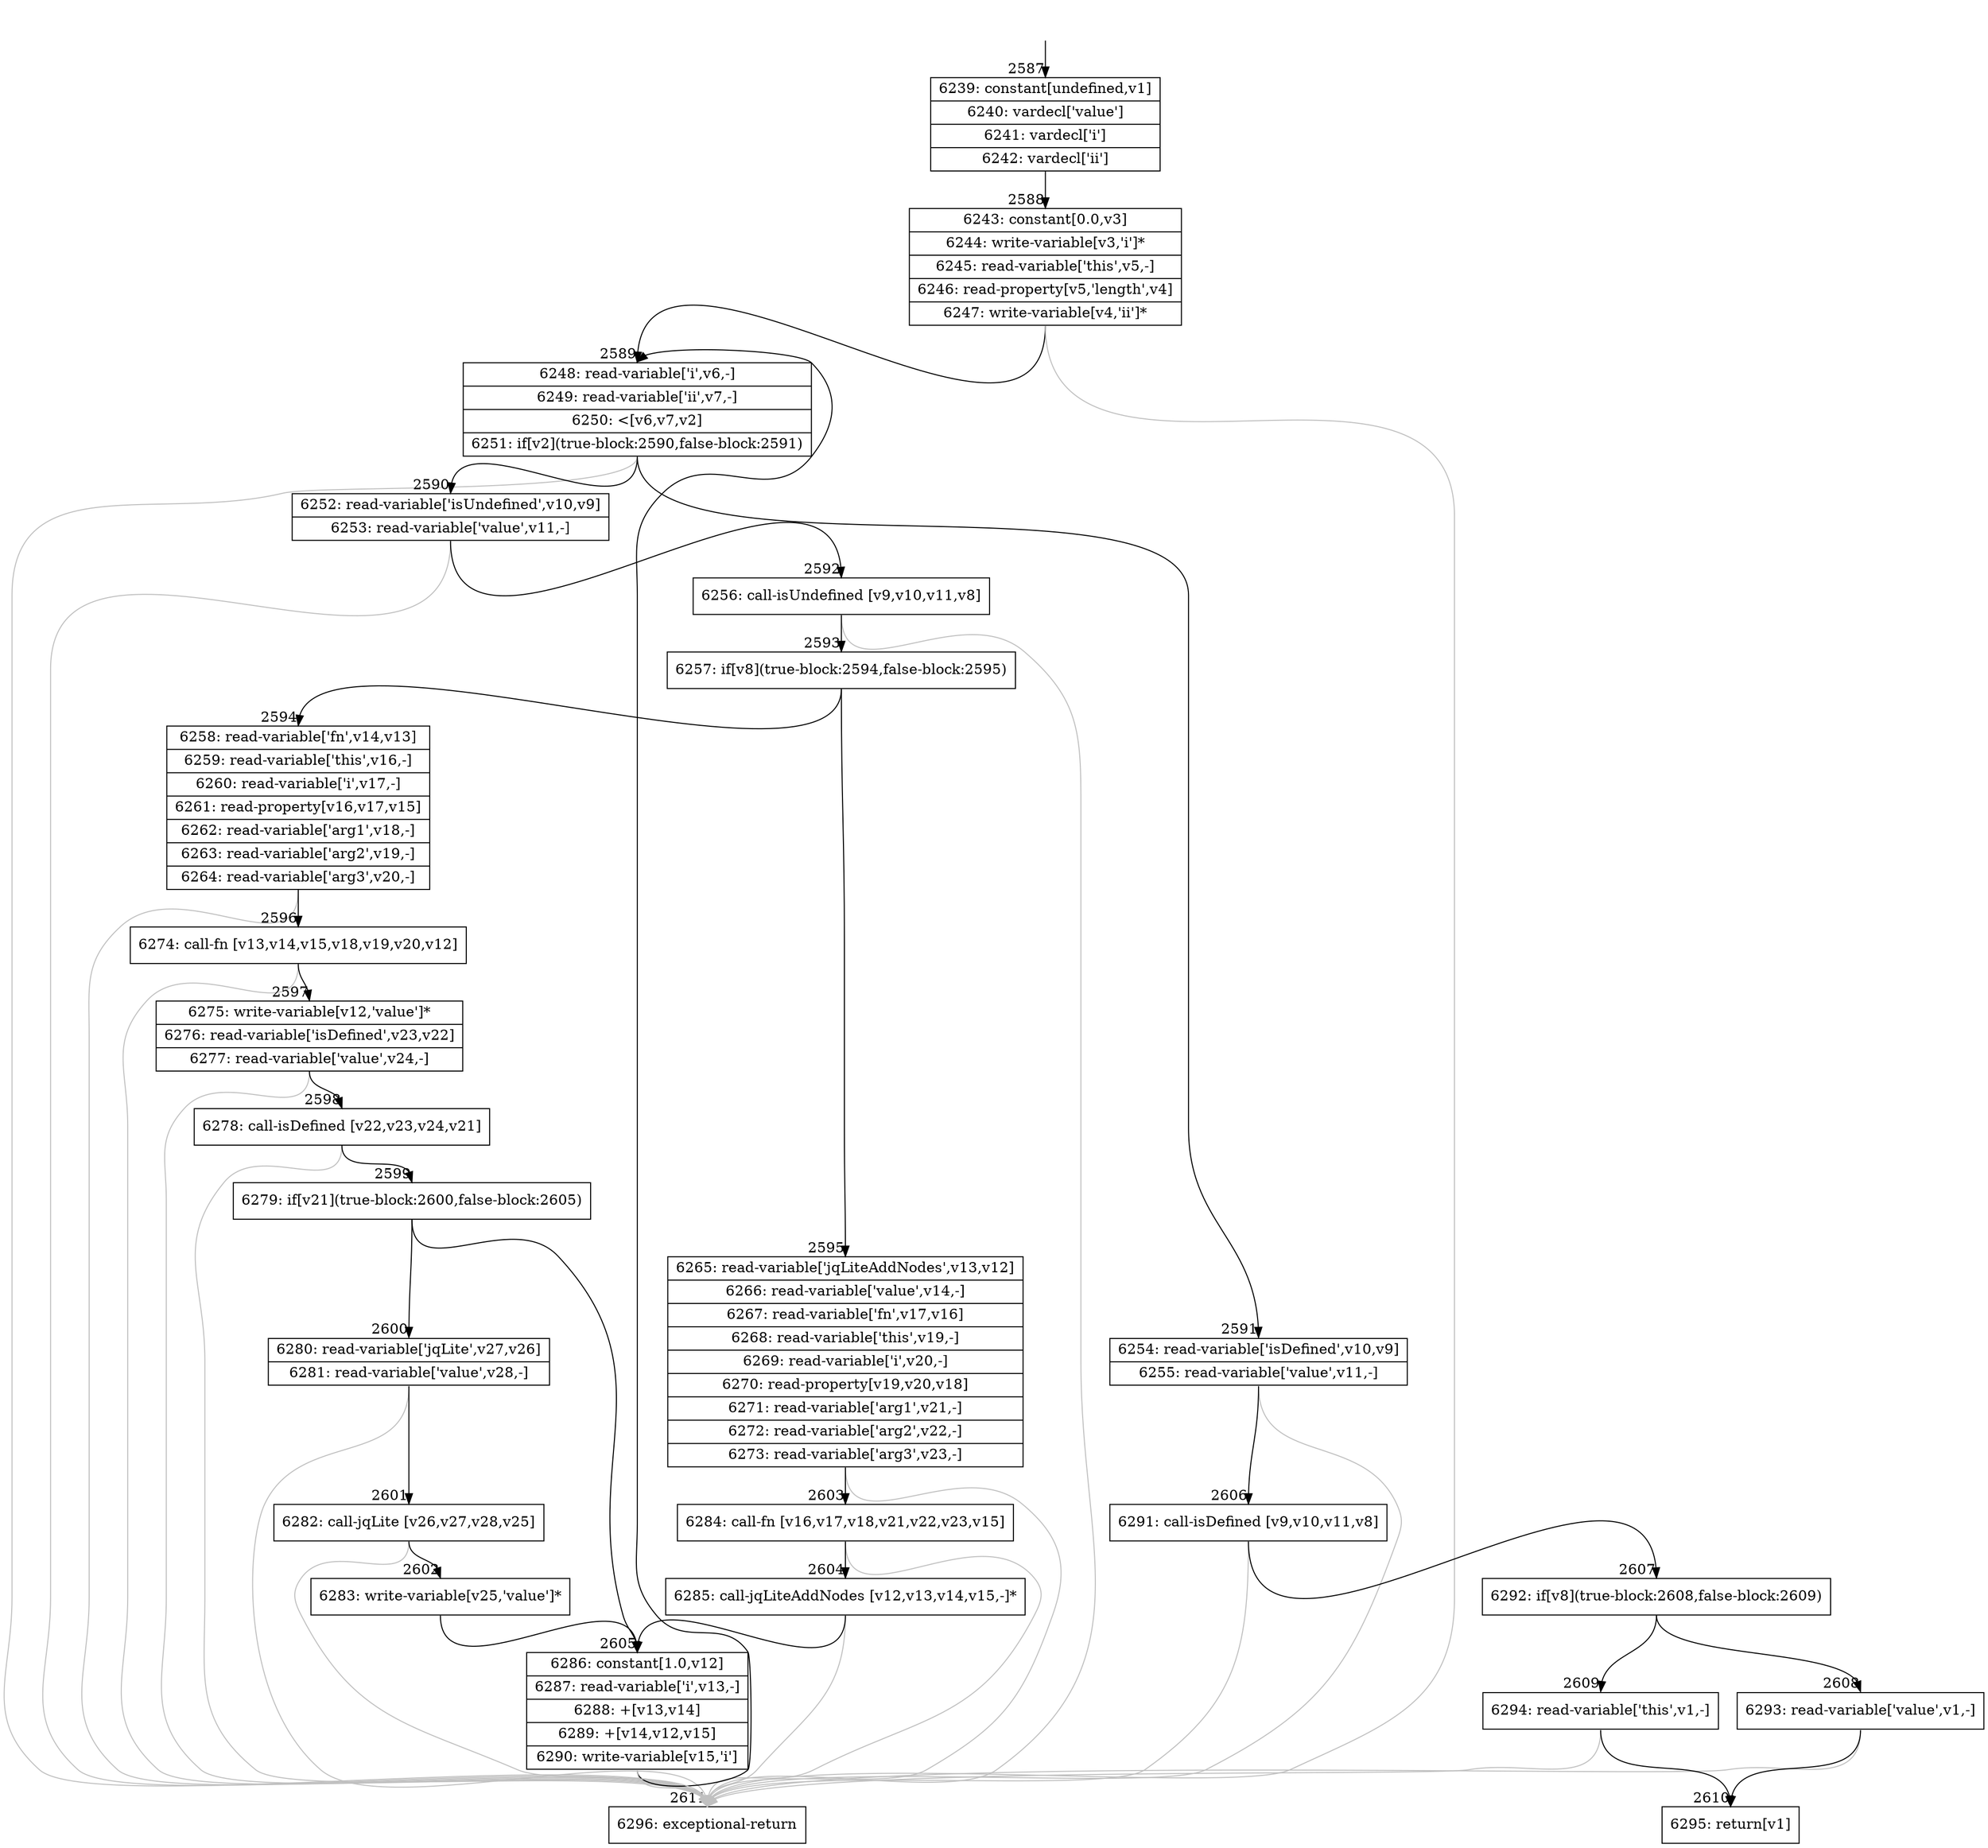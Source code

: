digraph {
rankdir="TD"
BB_entry206[shape=none,label=""];
BB_entry206 -> BB2587 [tailport=s, headport=n, headlabel="    2587"]
BB2587 [shape=record label="{6239: constant[undefined,v1]|6240: vardecl['value']|6241: vardecl['i']|6242: vardecl['ii']}" ] 
BB2587 -> BB2588 [tailport=s, headport=n, headlabel="      2588"]
BB2588 [shape=record label="{6243: constant[0.0,v3]|6244: write-variable[v3,'i']*|6245: read-variable['this',v5,-]|6246: read-property[v5,'length',v4]|6247: write-variable[v4,'ii']*}" ] 
BB2588 -> BB2589 [tailport=s, headport=n, headlabel="      2589"]
BB2588 -> BB2611 [tailport=s, headport=n, color=gray, headlabel="      2611"]
BB2589 [shape=record label="{6248: read-variable['i',v6,-]|6249: read-variable['ii',v7,-]|6250: \<[v6,v7,v2]|6251: if[v2](true-block:2590,false-block:2591)}" ] 
BB2589 -> BB2590 [tailport=s, headport=n, headlabel="      2590"]
BB2589 -> BB2591 [tailport=s, headport=n, headlabel="      2591"]
BB2589 -> BB2611 [tailport=s, headport=n, color=gray]
BB2590 [shape=record label="{6252: read-variable['isUndefined',v10,v9]|6253: read-variable['value',v11,-]}" ] 
BB2590 -> BB2592 [tailport=s, headport=n, headlabel="      2592"]
BB2590 -> BB2611 [tailport=s, headport=n, color=gray]
BB2591 [shape=record label="{6254: read-variable['isDefined',v10,v9]|6255: read-variable['value',v11,-]}" ] 
BB2591 -> BB2606 [tailport=s, headport=n, headlabel="      2606"]
BB2591 -> BB2611 [tailport=s, headport=n, color=gray]
BB2592 [shape=record label="{6256: call-isUndefined [v9,v10,v11,v8]}" ] 
BB2592 -> BB2593 [tailport=s, headport=n, headlabel="      2593"]
BB2592 -> BB2611 [tailport=s, headport=n, color=gray]
BB2593 [shape=record label="{6257: if[v8](true-block:2594,false-block:2595)}" ] 
BB2593 -> BB2594 [tailport=s, headport=n, headlabel="      2594"]
BB2593 -> BB2595 [tailport=s, headport=n, headlabel="      2595"]
BB2594 [shape=record label="{6258: read-variable['fn',v14,v13]|6259: read-variable['this',v16,-]|6260: read-variable['i',v17,-]|6261: read-property[v16,v17,v15]|6262: read-variable['arg1',v18,-]|6263: read-variable['arg2',v19,-]|6264: read-variable['arg3',v20,-]}" ] 
BB2594 -> BB2596 [tailport=s, headport=n, headlabel="      2596"]
BB2594 -> BB2611 [tailport=s, headport=n, color=gray]
BB2595 [shape=record label="{6265: read-variable['jqLiteAddNodes',v13,v12]|6266: read-variable['value',v14,-]|6267: read-variable['fn',v17,v16]|6268: read-variable['this',v19,-]|6269: read-variable['i',v20,-]|6270: read-property[v19,v20,v18]|6271: read-variable['arg1',v21,-]|6272: read-variable['arg2',v22,-]|6273: read-variable['arg3',v23,-]}" ] 
BB2595 -> BB2603 [tailport=s, headport=n, headlabel="      2603"]
BB2595 -> BB2611 [tailport=s, headport=n, color=gray]
BB2596 [shape=record label="{6274: call-fn [v13,v14,v15,v18,v19,v20,v12]}" ] 
BB2596 -> BB2597 [tailport=s, headport=n, headlabel="      2597"]
BB2596 -> BB2611 [tailport=s, headport=n, color=gray]
BB2597 [shape=record label="{6275: write-variable[v12,'value']*|6276: read-variable['isDefined',v23,v22]|6277: read-variable['value',v24,-]}" ] 
BB2597 -> BB2598 [tailport=s, headport=n, headlabel="      2598"]
BB2597 -> BB2611 [tailport=s, headport=n, color=gray]
BB2598 [shape=record label="{6278: call-isDefined [v22,v23,v24,v21]}" ] 
BB2598 -> BB2599 [tailport=s, headport=n, headlabel="      2599"]
BB2598 -> BB2611 [tailport=s, headport=n, color=gray]
BB2599 [shape=record label="{6279: if[v21](true-block:2600,false-block:2605)}" ] 
BB2599 -> BB2600 [tailport=s, headport=n, headlabel="      2600"]
BB2599 -> BB2605 [tailport=s, headport=n, headlabel="      2605"]
BB2600 [shape=record label="{6280: read-variable['jqLite',v27,v26]|6281: read-variable['value',v28,-]}" ] 
BB2600 -> BB2601 [tailport=s, headport=n, headlabel="      2601"]
BB2600 -> BB2611 [tailport=s, headport=n, color=gray]
BB2601 [shape=record label="{6282: call-jqLite [v26,v27,v28,v25]}" ] 
BB2601 -> BB2602 [tailport=s, headport=n, headlabel="      2602"]
BB2601 -> BB2611 [tailport=s, headport=n, color=gray]
BB2602 [shape=record label="{6283: write-variable[v25,'value']*}" ] 
BB2602 -> BB2605 [tailport=s, headport=n]
BB2603 [shape=record label="{6284: call-fn [v16,v17,v18,v21,v22,v23,v15]}" ] 
BB2603 -> BB2604 [tailport=s, headport=n, headlabel="      2604"]
BB2603 -> BB2611 [tailport=s, headport=n, color=gray]
BB2604 [shape=record label="{6285: call-jqLiteAddNodes [v12,v13,v14,v15,-]*}" ] 
BB2604 -> BB2605 [tailport=s, headport=n]
BB2604 -> BB2611 [tailport=s, headport=n, color=gray]
BB2605 [shape=record label="{6286: constant[1.0,v12]|6287: read-variable['i',v13,-]|6288: +[v13,v14]|6289: +[v14,v12,v15]|6290: write-variable[v15,'i']}" ] 
BB2605 -> BB2589 [tailport=s, headport=n]
BB2605 -> BB2611 [tailport=s, headport=n, color=gray]
BB2606 [shape=record label="{6291: call-isDefined [v9,v10,v11,v8]}" ] 
BB2606 -> BB2607 [tailport=s, headport=n, headlabel="      2607"]
BB2606 -> BB2611 [tailport=s, headport=n, color=gray]
BB2607 [shape=record label="{6292: if[v8](true-block:2608,false-block:2609)}" ] 
BB2607 -> BB2608 [tailport=s, headport=n, headlabel="      2608"]
BB2607 -> BB2609 [tailport=s, headport=n, headlabel="      2609"]
BB2608 [shape=record label="{6293: read-variable['value',v1,-]}" ] 
BB2608 -> BB2610 [tailport=s, headport=n, headlabel="      2610"]
BB2608 -> BB2611 [tailport=s, headport=n, color=gray]
BB2609 [shape=record label="{6294: read-variable['this',v1,-]}" ] 
BB2609 -> BB2610 [tailport=s, headport=n]
BB2609 -> BB2611 [tailport=s, headport=n, color=gray]
BB2610 [shape=record label="{6295: return[v1]}" ] 
BB2611 [shape=record label="{6296: exceptional-return}" ] 
//#$~ 3521
}

